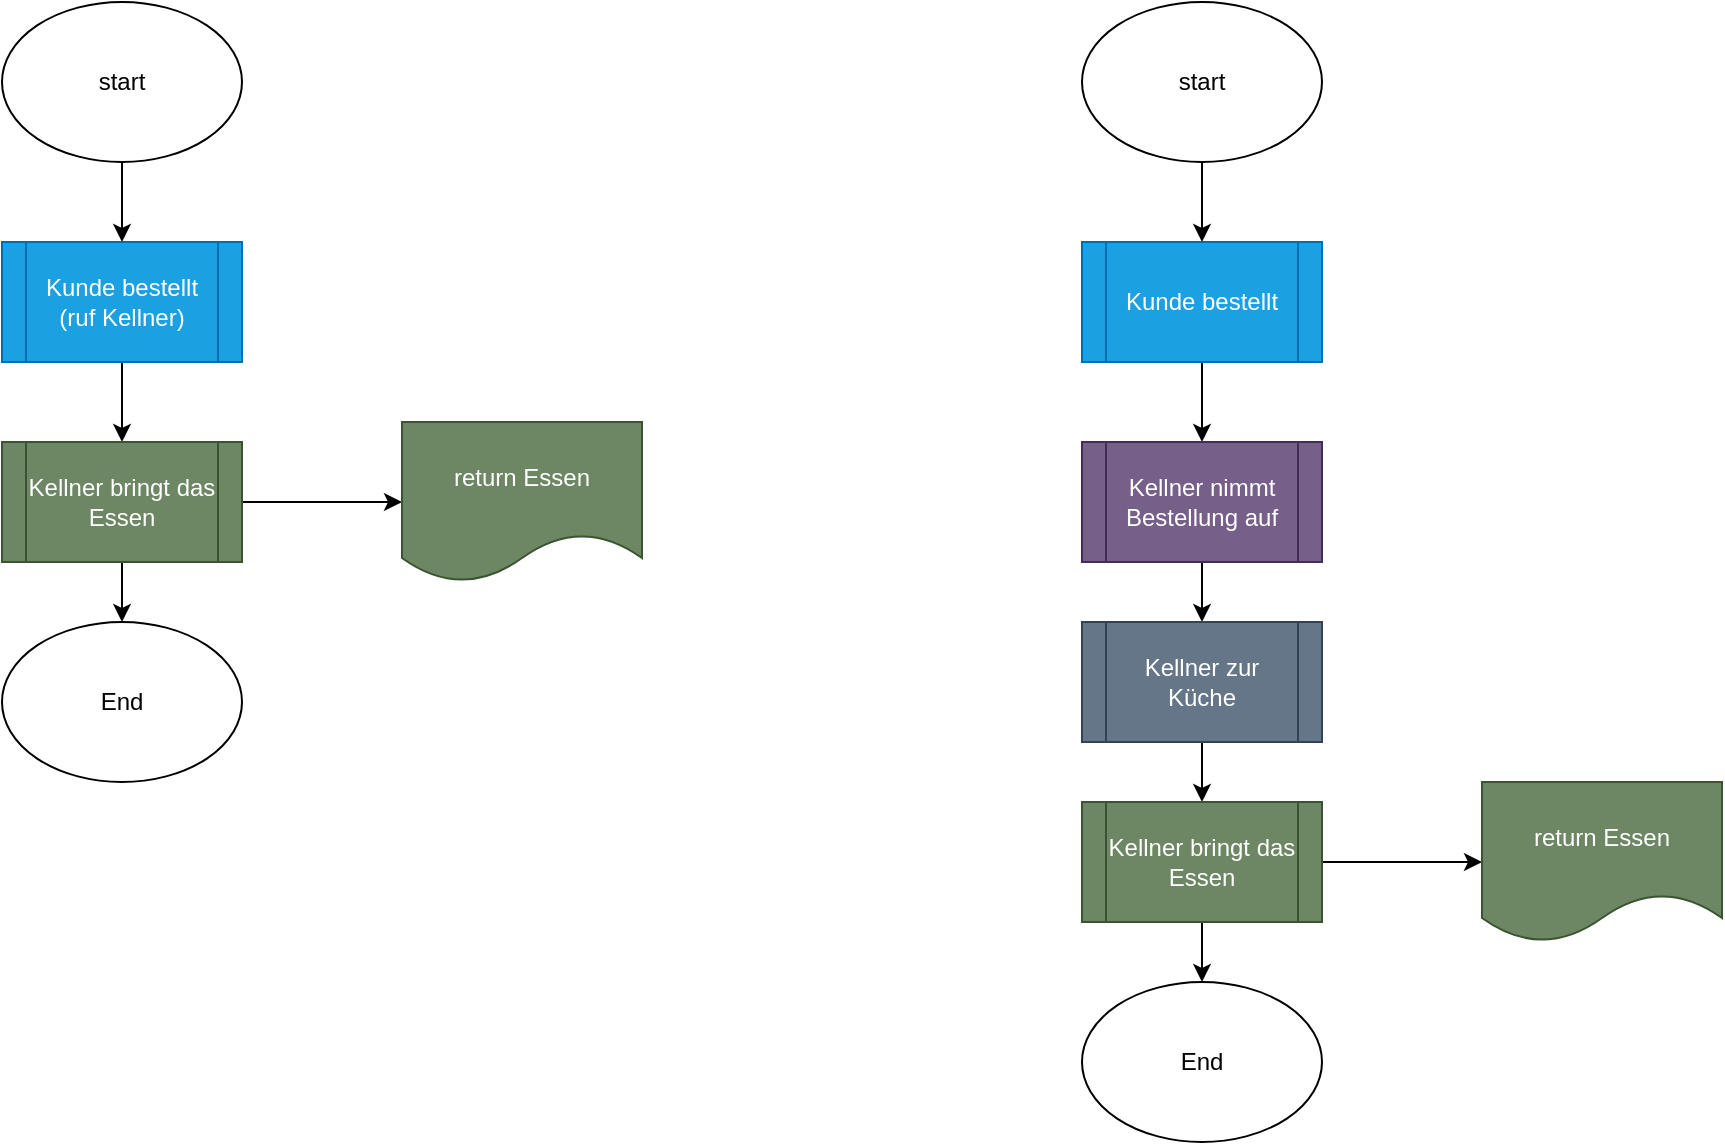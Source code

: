 <mxfile version="28.1.2">
  <diagram name="Seite-1" id="MLdvsuBoVBNNbqFwGJKx">
    <mxGraphModel dx="1042" dy="722" grid="1" gridSize="10" guides="1" tooltips="1" connect="1" arrows="1" fold="1" page="1" pageScale="1" pageWidth="827" pageHeight="1169" math="0" shadow="0">
      <root>
        <mxCell id="0" />
        <mxCell id="1" parent="0" />
        <mxCell id="hLdzfOv6bydcJTNs0kS2-8" value="" style="edgeStyle=orthogonalEdgeStyle;rounded=0;orthogonalLoop=1;jettySize=auto;html=1;" edge="1" parent="1" source="hLdzfOv6bydcJTNs0kS2-1" target="hLdzfOv6bydcJTNs0kS2-2">
          <mxGeometry relative="1" as="geometry" />
        </mxCell>
        <mxCell id="hLdzfOv6bydcJTNs0kS2-1" value="Kunde bestellt" style="shape=process;whiteSpace=wrap;html=1;backgroundOutline=1;fillColor=#1ba1e2;fontColor=#ffffff;strokeColor=#006EAF;" vertex="1" parent="1">
          <mxGeometry x="610" y="150" width="120" height="60" as="geometry" />
        </mxCell>
        <mxCell id="hLdzfOv6bydcJTNs0kS2-9" value="" style="edgeStyle=orthogonalEdgeStyle;rounded=0;orthogonalLoop=1;jettySize=auto;html=1;" edge="1" parent="1" source="hLdzfOv6bydcJTNs0kS2-2" target="hLdzfOv6bydcJTNs0kS2-3">
          <mxGeometry relative="1" as="geometry" />
        </mxCell>
        <mxCell id="hLdzfOv6bydcJTNs0kS2-2" value="Kellner nimmt Bestellung auf" style="shape=process;whiteSpace=wrap;html=1;backgroundOutline=1;fillColor=#76608a;fontColor=#ffffff;strokeColor=#432D57;" vertex="1" parent="1">
          <mxGeometry x="610" y="250" width="120" height="60" as="geometry" />
        </mxCell>
        <mxCell id="hLdzfOv6bydcJTNs0kS2-10" value="" style="edgeStyle=orthogonalEdgeStyle;rounded=0;orthogonalLoop=1;jettySize=auto;html=1;" edge="1" parent="1" source="hLdzfOv6bydcJTNs0kS2-3" target="hLdzfOv6bydcJTNs0kS2-5">
          <mxGeometry relative="1" as="geometry" />
        </mxCell>
        <mxCell id="hLdzfOv6bydcJTNs0kS2-3" value="Kellner zur Küche" style="shape=process;whiteSpace=wrap;html=1;backgroundOutline=1;fillColor=#647687;fontColor=#ffffff;strokeColor=#314354;" vertex="1" parent="1">
          <mxGeometry x="610" y="340" width="120" height="60" as="geometry" />
        </mxCell>
        <mxCell id="hLdzfOv6bydcJTNs0kS2-12" value="" style="edgeStyle=orthogonalEdgeStyle;rounded=0;orthogonalLoop=1;jettySize=auto;html=1;" edge="1" parent="1" source="hLdzfOv6bydcJTNs0kS2-5" target="hLdzfOv6bydcJTNs0kS2-11">
          <mxGeometry relative="1" as="geometry" />
        </mxCell>
        <mxCell id="hLdzfOv6bydcJTNs0kS2-14" value="" style="edgeStyle=orthogonalEdgeStyle;rounded=0;orthogonalLoop=1;jettySize=auto;html=1;" edge="1" parent="1" source="hLdzfOv6bydcJTNs0kS2-5" target="hLdzfOv6bydcJTNs0kS2-13">
          <mxGeometry relative="1" as="geometry" />
        </mxCell>
        <mxCell id="hLdzfOv6bydcJTNs0kS2-5" value="Kellner bringt das Essen" style="shape=process;whiteSpace=wrap;html=1;backgroundOutline=1;fillColor=#6d8764;fontColor=#ffffff;strokeColor=#3A5431;" vertex="1" parent="1">
          <mxGeometry x="610" y="430" width="120" height="60" as="geometry" />
        </mxCell>
        <mxCell id="hLdzfOv6bydcJTNs0kS2-7" value="" style="edgeStyle=orthogonalEdgeStyle;rounded=0;orthogonalLoop=1;jettySize=auto;html=1;" edge="1" parent="1" source="hLdzfOv6bydcJTNs0kS2-6" target="hLdzfOv6bydcJTNs0kS2-1">
          <mxGeometry relative="1" as="geometry" />
        </mxCell>
        <mxCell id="hLdzfOv6bydcJTNs0kS2-6" value="start" style="ellipse;whiteSpace=wrap;html=1;" vertex="1" parent="1">
          <mxGeometry x="610" y="30" width="120" height="80" as="geometry" />
        </mxCell>
        <mxCell id="hLdzfOv6bydcJTNs0kS2-11" value="End" style="ellipse;whiteSpace=wrap;html=1;" vertex="1" parent="1">
          <mxGeometry x="610" y="520" width="120" height="80" as="geometry" />
        </mxCell>
        <mxCell id="hLdzfOv6bydcJTNs0kS2-13" value="return Essen" style="shape=document;whiteSpace=wrap;html=1;boundedLbl=1;fillColor=#6d8764;strokeColor=#3A5431;fontColor=#ffffff;" vertex="1" parent="1">
          <mxGeometry x="810" y="420" width="120" height="80" as="geometry" />
        </mxCell>
        <mxCell id="hLdzfOv6bydcJTNs0kS2-15" value="" style="edgeStyle=orthogonalEdgeStyle;rounded=0;orthogonalLoop=1;jettySize=auto;html=1;" edge="1" parent="1" source="hLdzfOv6bydcJTNs0kS2-16">
          <mxGeometry relative="1" as="geometry">
            <mxPoint x="130" y="250" as="targetPoint" />
          </mxGeometry>
        </mxCell>
        <mxCell id="hLdzfOv6bydcJTNs0kS2-16" value="Kunde bestellt&lt;div&gt;(ruf Kellner)&lt;/div&gt;" style="shape=process;whiteSpace=wrap;html=1;backgroundOutline=1;fillColor=#1ba1e2;fontColor=#ffffff;strokeColor=#006EAF;" vertex="1" parent="1">
          <mxGeometry x="70" y="150" width="120" height="60" as="geometry" />
        </mxCell>
        <mxCell id="hLdzfOv6bydcJTNs0kS2-21" value="" style="edgeStyle=orthogonalEdgeStyle;rounded=0;orthogonalLoop=1;jettySize=auto;html=1;" edge="1" parent="1" source="hLdzfOv6bydcJTNs0kS2-23" target="hLdzfOv6bydcJTNs0kS2-26">
          <mxGeometry relative="1" as="geometry" />
        </mxCell>
        <mxCell id="hLdzfOv6bydcJTNs0kS2-29" value="" style="edgeStyle=orthogonalEdgeStyle;rounded=0;orthogonalLoop=1;jettySize=auto;html=1;" edge="1" parent="1" source="hLdzfOv6bydcJTNs0kS2-23" target="hLdzfOv6bydcJTNs0kS2-28">
          <mxGeometry relative="1" as="geometry" />
        </mxCell>
        <mxCell id="hLdzfOv6bydcJTNs0kS2-23" value="Kellner bringt das Essen" style="shape=process;whiteSpace=wrap;html=1;backgroundOutline=1;fillColor=#6d8764;fontColor=#ffffff;strokeColor=#3A5431;" vertex="1" parent="1">
          <mxGeometry x="70" y="250" width="120" height="60" as="geometry" />
        </mxCell>
        <mxCell id="hLdzfOv6bydcJTNs0kS2-24" value="" style="edgeStyle=orthogonalEdgeStyle;rounded=0;orthogonalLoop=1;jettySize=auto;html=1;" edge="1" parent="1" source="hLdzfOv6bydcJTNs0kS2-25" target="hLdzfOv6bydcJTNs0kS2-16">
          <mxGeometry relative="1" as="geometry" />
        </mxCell>
        <mxCell id="hLdzfOv6bydcJTNs0kS2-25" value="start" style="ellipse;whiteSpace=wrap;html=1;" vertex="1" parent="1">
          <mxGeometry x="70" y="30" width="120" height="80" as="geometry" />
        </mxCell>
        <mxCell id="hLdzfOv6bydcJTNs0kS2-26" value="End" style="ellipse;whiteSpace=wrap;html=1;" vertex="1" parent="1">
          <mxGeometry x="70" y="340" width="120" height="80" as="geometry" />
        </mxCell>
        <mxCell id="hLdzfOv6bydcJTNs0kS2-28" value="return Essen" style="shape=document;whiteSpace=wrap;html=1;boundedLbl=1;fillColor=#6d8764;strokeColor=#3A5431;fontColor=#ffffff;" vertex="1" parent="1">
          <mxGeometry x="270" y="240" width="120" height="80" as="geometry" />
        </mxCell>
      </root>
    </mxGraphModel>
  </diagram>
</mxfile>
